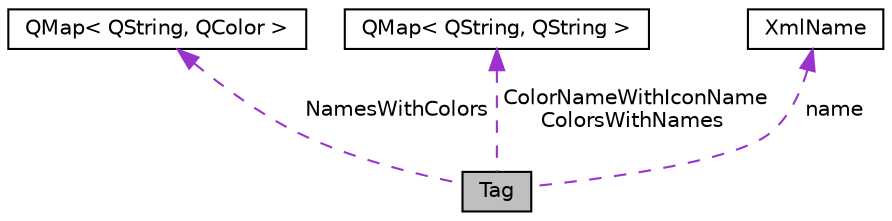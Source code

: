 digraph "Tag"
{
  edge [fontname="Helvetica",fontsize="10",labelfontname="Helvetica",labelfontsize="10"];
  node [fontname="Helvetica",fontsize="10",shape=record];
  Node1 [label="Tag",height=0.2,width=0.4,color="black", fillcolor="grey75", style="filled", fontcolor="black"];
  Node2 -> Node1 [dir="back",color="darkorchid3",fontsize="10",style="dashed",label=" NamesWithColors" ,fontname="Helvetica"];
  Node2 [label="QMap\< QString, QColor \>",height=0.2,width=0.4,color="black", fillcolor="white", style="filled",URL="$class_q_map.html"];
  Node3 -> Node1 [dir="back",color="darkorchid3",fontsize="10",style="dashed",label=" ColorNameWithIconName\nColorsWithNames" ,fontname="Helvetica"];
  Node3 [label="QMap\< QString, QString \>",height=0.2,width=0.4,color="black", fillcolor="white", style="filled",URL="$class_q_map.html"];
  Node4 -> Node1 [dir="back",color="darkorchid3",fontsize="10",style="dashed",label=" name" ,fontname="Helvetica"];
  Node4 [label="XmlName",height=0.2,width=0.4,color="black", fillcolor="white", style="filled",URL="$struct_xml_name.html"];
}
